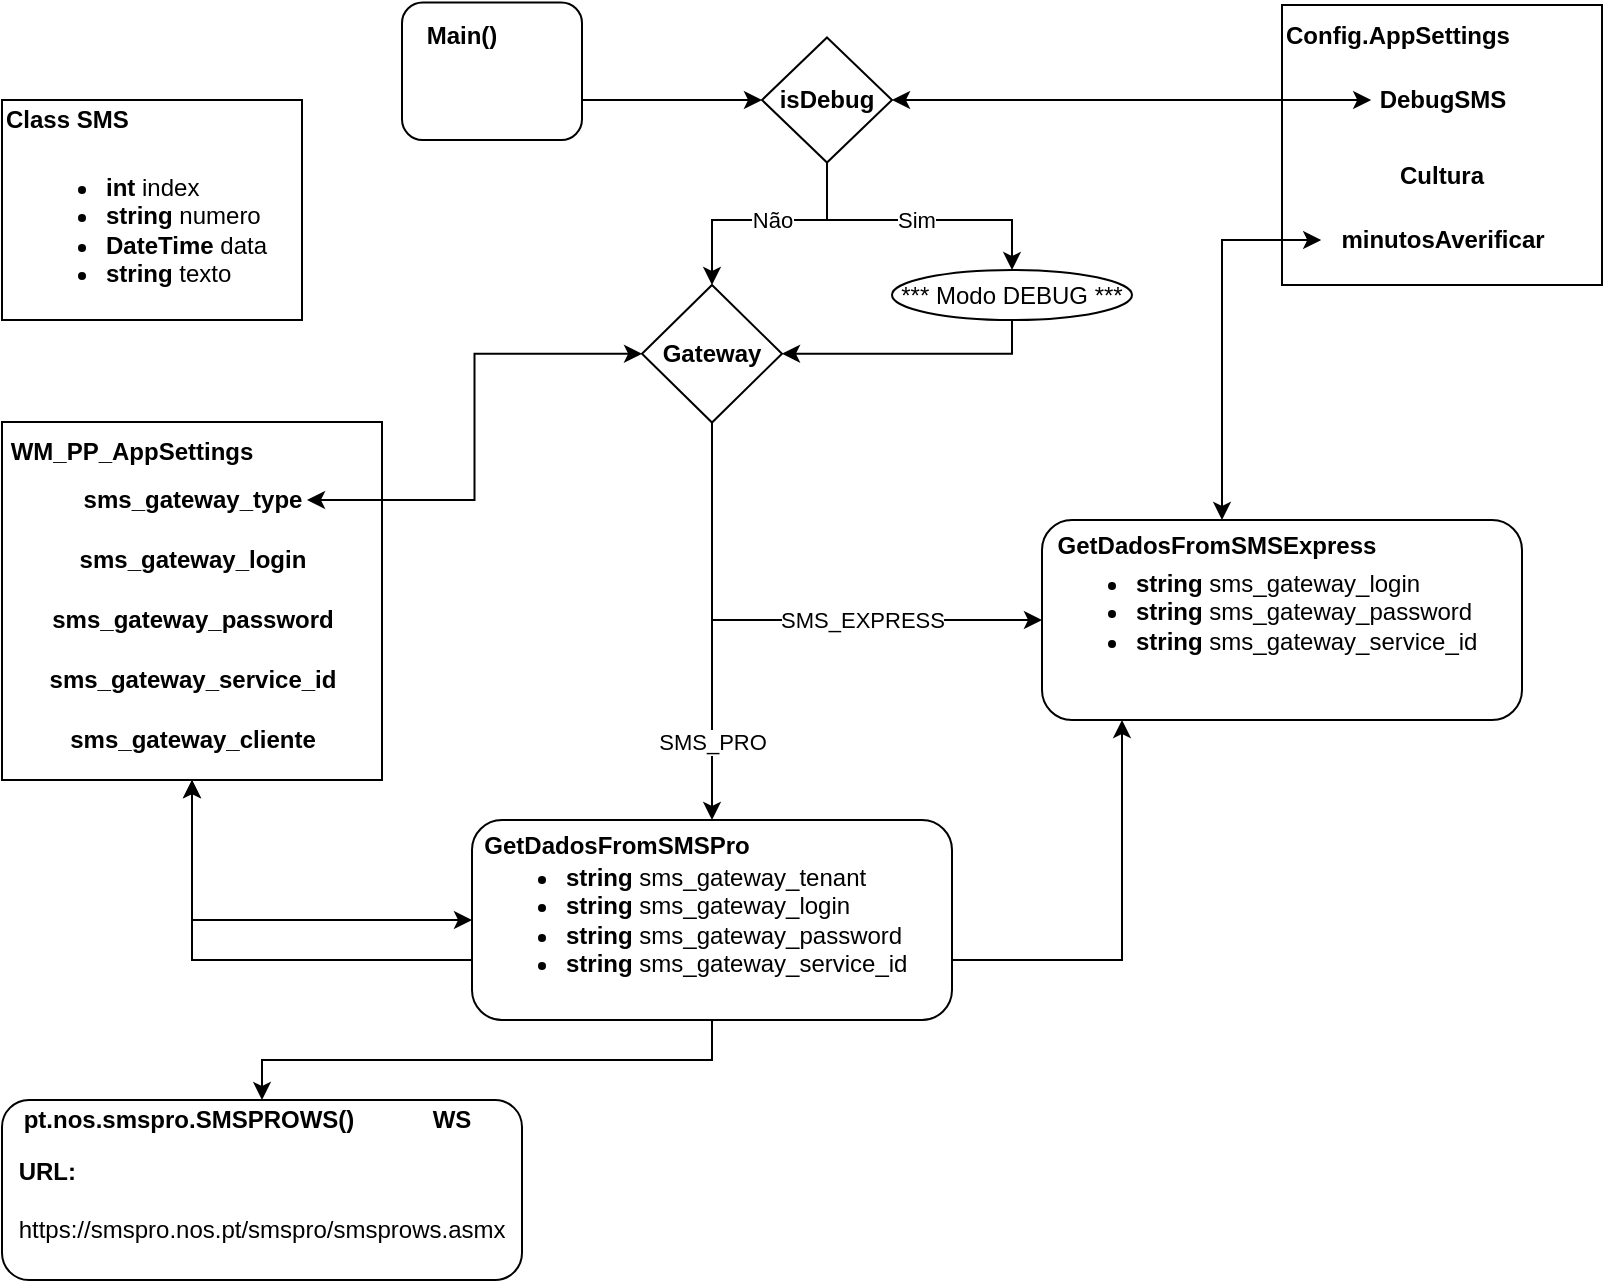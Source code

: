 <mxfile version="20.0.4" type="github">
  <diagram id="WjlNTZho9K9yqoVGfzix" name="Page-1">
    <mxGraphModel dx="1277" dy="689" grid="1" gridSize="10" guides="1" tooltips="1" connect="1" arrows="1" fold="1" page="1" pageScale="1" pageWidth="850" pageHeight="1100" math="0" shadow="0">
      <root>
        <mxCell id="0" />
        <mxCell id="1" parent="0" />
        <mxCell id="52e9ZkvR3uRLUpQS5kAT-73" style="edgeStyle=orthogonalEdgeStyle;rounded=0;orthogonalLoop=1;jettySize=auto;html=1;startArrow=classic;startFill=1;entryX=0.5;entryY=1;entryDx=0;entryDy=0;" parent="1" source="52e9ZkvR3uRLUpQS5kAT-9" target="52e9ZkvR3uRLUpQS5kAT-48" edge="1">
          <mxGeometry relative="1" as="geometry">
            <mxPoint x="130" y="420" as="targetPoint" />
            <Array as="points">
              <mxPoint x="600" y="510" />
              <mxPoint x="135" y="510" />
            </Array>
          </mxGeometry>
        </mxCell>
        <mxCell id="52e9ZkvR3uRLUpQS5kAT-6" value="" style="group" parent="1" vertex="1" connectable="0">
          <mxGeometry x="40" y="80" width="150" height="110" as="geometry" />
        </mxCell>
        <mxCell id="52e9ZkvR3uRLUpQS5kAT-1" value="" style="rounded=0;whiteSpace=wrap;html=1;" parent="52e9ZkvR3uRLUpQS5kAT-6" vertex="1">
          <mxGeometry width="150" height="110" as="geometry" />
        </mxCell>
        <mxCell id="52e9ZkvR3uRLUpQS5kAT-3" value="&lt;b&gt;Class SMS&lt;/b&gt;" style="text;html=1;strokeColor=none;fillColor=none;align=left;verticalAlign=middle;whiteSpace=wrap;rounded=0;" parent="52e9ZkvR3uRLUpQS5kAT-6" vertex="1">
          <mxGeometry width="90" height="20" as="geometry" />
        </mxCell>
        <mxCell id="52e9ZkvR3uRLUpQS5kAT-5" value="&lt;ul&gt;&lt;li&gt;&lt;b&gt;int &lt;/b&gt;index&lt;/li&gt;&lt;li&gt;&lt;b&gt;string &lt;/b&gt;numero&lt;/li&gt;&lt;li&gt;&lt;b&gt;DateTime&lt;/b&gt; data&lt;/li&gt;&lt;li&gt;&lt;b&gt;string&lt;/b&gt; texto&lt;/li&gt;&lt;/ul&gt;" style="text;html=1;strokeColor=none;fillColor=none;align=left;verticalAlign=middle;whiteSpace=wrap;rounded=0;" parent="52e9ZkvR3uRLUpQS5kAT-6" vertex="1">
          <mxGeometry x="10" y="30" width="130" height="70" as="geometry" />
        </mxCell>
        <mxCell id="52e9ZkvR3uRLUpQS5kAT-11" value="" style="group" parent="1" vertex="1" connectable="0">
          <mxGeometry x="560" y="290" width="240" height="100" as="geometry" />
        </mxCell>
        <mxCell id="52e9ZkvR3uRLUpQS5kAT-20" value="" style="group" parent="52e9ZkvR3uRLUpQS5kAT-11" vertex="1" connectable="0">
          <mxGeometry width="240" height="100" as="geometry" />
        </mxCell>
        <mxCell id="52e9ZkvR3uRLUpQS5kAT-9" value="" style="rounded=1;whiteSpace=wrap;html=1;" parent="52e9ZkvR3uRLUpQS5kAT-20" vertex="1">
          <mxGeometry width="240" height="100" as="geometry" />
        </mxCell>
        <mxCell id="52e9ZkvR3uRLUpQS5kAT-10" value="&lt;b&gt;GetDadosFromSMSExpress&lt;/b&gt;" style="text;html=1;strokeColor=none;fillColor=none;align=center;verticalAlign=middle;whiteSpace=wrap;rounded=0;" parent="52e9ZkvR3uRLUpQS5kAT-20" vertex="1">
          <mxGeometry x="5" width="165" height="25" as="geometry" />
        </mxCell>
        <mxCell id="52e9ZkvR3uRLUpQS5kAT-15" value="&lt;ul&gt;&lt;li&gt;&lt;b&gt;string&lt;/b&gt;&amp;nbsp;sms_gateway_login&lt;/li&gt;&lt;li&gt;&lt;b&gt;string&lt;/b&gt;&amp;nbsp;sms_gateway_password&lt;/li&gt;&lt;li&gt;&lt;b&gt;string &lt;/b&gt;sms_gateway_service_id&lt;/li&gt;&lt;/ul&gt;" style="text;html=1;strokeColor=none;fillColor=none;align=left;verticalAlign=middle;whiteSpace=wrap;rounded=0;" parent="52e9ZkvR3uRLUpQS5kAT-20" vertex="1">
          <mxGeometry x="5" y="25" width="230" height="41.667" as="geometry" />
        </mxCell>
        <mxCell id="52e9ZkvR3uRLUpQS5kAT-12" value="" style="group" parent="1" vertex="1" connectable="0">
          <mxGeometry x="275" y="440" width="240" height="100" as="geometry" />
        </mxCell>
        <mxCell id="52e9ZkvR3uRLUpQS5kAT-19" value="" style="group" parent="52e9ZkvR3uRLUpQS5kAT-12" vertex="1" connectable="0">
          <mxGeometry width="240" height="100" as="geometry" />
        </mxCell>
        <mxCell id="52e9ZkvR3uRLUpQS5kAT-13" value="" style="rounded=1;whiteSpace=wrap;html=1;" parent="52e9ZkvR3uRLUpQS5kAT-19" vertex="1">
          <mxGeometry width="240" height="100" as="geometry" />
        </mxCell>
        <mxCell id="52e9ZkvR3uRLUpQS5kAT-14" value="&lt;b&gt;GetDadosFromSMSPro&lt;/b&gt;" style="text;html=1;strokeColor=none;fillColor=none;align=center;verticalAlign=middle;whiteSpace=wrap;rounded=0;" parent="52e9ZkvR3uRLUpQS5kAT-19" vertex="1">
          <mxGeometry x="5" width="135" height="25" as="geometry" />
        </mxCell>
        <mxCell id="52e9ZkvR3uRLUpQS5kAT-16" value="&lt;ul&gt;&lt;li&gt;&lt;b&gt;string&lt;/b&gt; sms_gateway_tenant&lt;/li&gt;&lt;li&gt;&lt;b&gt;string&lt;/b&gt;&amp;nbsp;sms_gateway_login&lt;/li&gt;&lt;li&gt;&lt;b&gt;string&lt;/b&gt;&amp;nbsp;sms_gateway_password&lt;/li&gt;&lt;li&gt;&lt;b&gt;string &lt;/b&gt;sms_gateway_service_id&lt;/li&gt;&lt;/ul&gt;" style="text;html=1;strokeColor=none;fillColor=none;align=left;verticalAlign=middle;whiteSpace=wrap;rounded=0;" parent="52e9ZkvR3uRLUpQS5kAT-19" vertex="1">
          <mxGeometry x="5" y="25" width="230" height="50" as="geometry" />
        </mxCell>
        <mxCell id="52e9ZkvR3uRLUpQS5kAT-39" style="edgeStyle=orthogonalEdgeStyle;rounded=0;orthogonalLoop=1;jettySize=auto;html=1;entryX=0;entryY=0.5;entryDx=0;entryDy=0;startArrow=none;startFill=0;" parent="1" source="52e9ZkvR3uRLUpQS5kAT-21" target="52e9ZkvR3uRLUpQS5kAT-33" edge="1">
          <mxGeometry relative="1" as="geometry">
            <Array as="points">
              <mxPoint x="360" y="80" />
              <mxPoint x="360" y="80" />
            </Array>
          </mxGeometry>
        </mxCell>
        <mxCell id="52e9ZkvR3uRLUpQS5kAT-21" value="" style="rounded=1;whiteSpace=wrap;html=1;" parent="1" vertex="1">
          <mxGeometry x="240" y="31.25" width="90" height="68.75" as="geometry" />
        </mxCell>
        <mxCell id="52e9ZkvR3uRLUpQS5kAT-22" value="&lt;b&gt;Main()&lt;/b&gt;" style="text;html=1;strokeColor=none;fillColor=none;align=center;verticalAlign=middle;whiteSpace=wrap;rounded=0;" parent="1" vertex="1">
          <mxGeometry x="240" y="32.5" width="60" height="30" as="geometry" />
        </mxCell>
        <mxCell id="52e9ZkvR3uRLUpQS5kAT-29" value="" style="group" parent="1" vertex="1" connectable="0">
          <mxGeometry x="680" y="32.5" width="160" height="140" as="geometry" />
        </mxCell>
        <mxCell id="52e9ZkvR3uRLUpQS5kAT-24" value="" style="rounded=0;whiteSpace=wrap;html=1;" parent="52e9ZkvR3uRLUpQS5kAT-29" vertex="1">
          <mxGeometry width="160" height="140" as="geometry" />
        </mxCell>
        <mxCell id="52e9ZkvR3uRLUpQS5kAT-25" value="&lt;b&gt;Config.AppSettings&lt;/b&gt;" style="text;html=1;strokeColor=none;fillColor=none;align=left;verticalAlign=middle;whiteSpace=wrap;rounded=0;" parent="52e9ZkvR3uRLUpQS5kAT-29" vertex="1">
          <mxGeometry width="160" height="30" as="geometry" />
        </mxCell>
        <mxCell id="52e9ZkvR3uRLUpQS5kAT-26" value="&lt;b style=&quot;background-color: initial;&quot;&gt;DebugSMS&lt;/b&gt;" style="text;html=1;strokeColor=none;fillColor=none;align=center;verticalAlign=middle;whiteSpace=wrap;rounded=0;" parent="52e9ZkvR3uRLUpQS5kAT-29" vertex="1">
          <mxGeometry x="44.6" y="37.5" width="70.8" height="20" as="geometry" />
        </mxCell>
        <mxCell id="52e9ZkvR3uRLUpQS5kAT-27" value="&lt;div style=&quot;&quot;&gt;&lt;b style=&quot;background-color: initial;&quot;&gt;Cultura&lt;/b&gt;&lt;/div&gt;" style="text;html=1;strokeColor=none;fillColor=none;align=center;verticalAlign=middle;whiteSpace=wrap;rounded=0;" parent="52e9ZkvR3uRLUpQS5kAT-29" vertex="1">
          <mxGeometry x="50" y="77.5" width="60" height="15" as="geometry" />
        </mxCell>
        <mxCell id="52e9ZkvR3uRLUpQS5kAT-28" value="&lt;div style=&quot;&quot;&gt;&lt;b style=&quot;background-color: initial;&quot;&gt;minutosAverificar&lt;/b&gt;&lt;/div&gt;" style="text;html=1;strokeColor=none;fillColor=none;align=center;verticalAlign=middle;whiteSpace=wrap;rounded=0;" parent="52e9ZkvR3uRLUpQS5kAT-29" vertex="1">
          <mxGeometry x="19.6" y="107.5" width="120.8" height="20" as="geometry" />
        </mxCell>
        <mxCell id="52e9ZkvR3uRLUpQS5kAT-31" style="edgeStyle=orthogonalEdgeStyle;rounded=0;orthogonalLoop=1;jettySize=auto;html=1;entryX=0;entryY=0.5;entryDx=0;entryDy=0;exitX=1;exitY=0.5;exitDx=0;exitDy=0;startArrow=classic;startFill=1;" parent="1" source="52e9ZkvR3uRLUpQS5kAT-33" target="52e9ZkvR3uRLUpQS5kAT-26" edge="1">
          <mxGeometry relative="1" as="geometry">
            <mxPoint x="450" y="90" as="sourcePoint" />
            <mxPoint x="550" y="110" as="targetPoint" />
          </mxGeometry>
        </mxCell>
        <mxCell id="52e9ZkvR3uRLUpQS5kAT-42" value="" style="edgeStyle=orthogonalEdgeStyle;rounded=0;orthogonalLoop=1;jettySize=auto;html=1;startArrow=none;startFill=0;" parent="1" source="52e9ZkvR3uRLUpQS5kAT-33" target="52e9ZkvR3uRLUpQS5kAT-34" edge="1">
          <mxGeometry relative="1" as="geometry">
            <Array as="points">
              <mxPoint x="453" y="140" />
              <mxPoint x="545" y="140" />
            </Array>
          </mxGeometry>
        </mxCell>
        <mxCell id="52e9ZkvR3uRLUpQS5kAT-44" value="Sim" style="edgeLabel;html=1;align=center;verticalAlign=middle;resizable=0;points=[];" parent="52e9ZkvR3uRLUpQS5kAT-42" vertex="1" connectable="0">
          <mxGeometry x="-0.177" relative="1" as="geometry">
            <mxPoint x="13" as="offset" />
          </mxGeometry>
        </mxCell>
        <mxCell id="52e9ZkvR3uRLUpQS5kAT-46" style="edgeStyle=orthogonalEdgeStyle;rounded=0;orthogonalLoop=1;jettySize=auto;html=1;entryX=0.5;entryY=0;entryDx=0;entryDy=0;startArrow=none;startFill=0;" parent="1" source="52e9ZkvR3uRLUpQS5kAT-33" target="52e9ZkvR3uRLUpQS5kAT-40" edge="1">
          <mxGeometry relative="1" as="geometry">
            <Array as="points">
              <mxPoint x="453" y="140" />
              <mxPoint x="395" y="140" />
            </Array>
          </mxGeometry>
        </mxCell>
        <mxCell id="52e9ZkvR3uRLUpQS5kAT-47" value="Não" style="edgeLabel;html=1;align=center;verticalAlign=middle;resizable=0;points=[];" parent="52e9ZkvR3uRLUpQS5kAT-46" vertex="1" connectable="0">
          <mxGeometry x="0.099" relative="1" as="geometry">
            <mxPoint x="9" as="offset" />
          </mxGeometry>
        </mxCell>
        <mxCell id="52e9ZkvR3uRLUpQS5kAT-33" value="&lt;b&gt;isDebug&lt;/b&gt;" style="rhombus;whiteSpace=wrap;html=1;" parent="1" vertex="1">
          <mxGeometry x="420" y="48.75" width="65" height="62.5" as="geometry" />
        </mxCell>
        <mxCell id="52e9ZkvR3uRLUpQS5kAT-77" style="edgeStyle=orthogonalEdgeStyle;rounded=0;orthogonalLoop=1;jettySize=auto;html=1;entryX=1;entryY=0.5;entryDx=0;entryDy=0;startArrow=none;startFill=0;" parent="1" source="52e9ZkvR3uRLUpQS5kAT-34" target="52e9ZkvR3uRLUpQS5kAT-40" edge="1">
          <mxGeometry relative="1" as="geometry">
            <Array as="points">
              <mxPoint x="545" y="207" />
            </Array>
          </mxGeometry>
        </mxCell>
        <mxCell id="52e9ZkvR3uRLUpQS5kAT-34" value="*** Modo DEBUG ***" style="ellipse;whiteSpace=wrap;html=1;" parent="1" vertex="1">
          <mxGeometry x="485" y="165" width="120" height="25" as="geometry" />
        </mxCell>
        <mxCell id="52e9ZkvR3uRLUpQS5kAT-65" style="edgeStyle=orthogonalEdgeStyle;rounded=0;orthogonalLoop=1;jettySize=auto;html=1;entryX=0;entryY=0.5;entryDx=0;entryDy=0;startArrow=none;startFill=0;" parent="1" source="52e9ZkvR3uRLUpQS5kAT-40" target="52e9ZkvR3uRLUpQS5kAT-9" edge="1">
          <mxGeometry relative="1" as="geometry">
            <Array as="points">
              <mxPoint x="395" y="340" />
            </Array>
          </mxGeometry>
        </mxCell>
        <mxCell id="52e9ZkvR3uRLUpQS5kAT-67" value="SMS_EXPRESS" style="edgeLabel;html=1;align=center;verticalAlign=middle;resizable=0;points=[];" parent="52e9ZkvR3uRLUpQS5kAT-65" vertex="1" connectable="0">
          <mxGeometry x="0.249" y="-1" relative="1" as="geometry">
            <mxPoint x="9" y="-1" as="offset" />
          </mxGeometry>
        </mxCell>
        <mxCell id="52e9ZkvR3uRLUpQS5kAT-66" style="edgeStyle=orthogonalEdgeStyle;rounded=0;orthogonalLoop=1;jettySize=auto;html=1;startArrow=none;startFill=0;" parent="1" source="52e9ZkvR3uRLUpQS5kAT-40" target="52e9ZkvR3uRLUpQS5kAT-13" edge="1">
          <mxGeometry relative="1" as="geometry" />
        </mxCell>
        <mxCell id="52e9ZkvR3uRLUpQS5kAT-68" value="SMS_PRO" style="edgeLabel;html=1;align=center;verticalAlign=middle;resizable=0;points=[];" parent="52e9ZkvR3uRLUpQS5kAT-66" vertex="1" connectable="0">
          <mxGeometry x="0.411" y="2" relative="1" as="geometry">
            <mxPoint x="-2" y="19" as="offset" />
          </mxGeometry>
        </mxCell>
        <mxCell id="52e9ZkvR3uRLUpQS5kAT-40" value="&lt;b&gt;Gateway&lt;/b&gt;" style="rhombus;whiteSpace=wrap;html=1;" parent="1" vertex="1">
          <mxGeometry x="360" y="172.5" width="70" height="68.75" as="geometry" />
        </mxCell>
        <mxCell id="52e9ZkvR3uRLUpQS5kAT-48" value="" style="rounded=0;whiteSpace=wrap;html=1;" parent="1" vertex="1">
          <mxGeometry x="40" y="241" width="190" height="179" as="geometry" />
        </mxCell>
        <mxCell id="52e9ZkvR3uRLUpQS5kAT-49" value="&lt;b&gt;WM_PP_AppSettings&lt;/b&gt;" style="text;html=1;strokeColor=none;fillColor=none;align=center;verticalAlign=middle;whiteSpace=wrap;rounded=0;" parent="1" vertex="1">
          <mxGeometry x="40" y="241.25" width="130" height="28.75" as="geometry" />
        </mxCell>
        <mxCell id="52e9ZkvR3uRLUpQS5kAT-52" value="&lt;b&gt;sms_gateway_type&lt;/b&gt;" style="text;html=1;strokeColor=none;fillColor=none;align=center;verticalAlign=middle;whiteSpace=wrap;rounded=0;" parent="1" vertex="1">
          <mxGeometry x="77.5" y="270" width="115" height="20" as="geometry" />
        </mxCell>
        <mxCell id="52e9ZkvR3uRLUpQS5kAT-53" value="&lt;b&gt;sms_gateway_login&lt;/b&gt;" style="text;html=1;strokeColor=none;fillColor=none;align=center;verticalAlign=middle;whiteSpace=wrap;rounded=0;" parent="1" vertex="1">
          <mxGeometry x="72.5" y="300" width="125" height="20" as="geometry" />
        </mxCell>
        <mxCell id="52e9ZkvR3uRLUpQS5kAT-54" value="&lt;b&gt;sms_gateway_password&lt;/b&gt;" style="text;html=1;strokeColor=none;fillColor=none;align=center;verticalAlign=middle;whiteSpace=wrap;rounded=0;" parent="1" vertex="1">
          <mxGeometry x="72.5" y="330" width="125" height="20" as="geometry" />
        </mxCell>
        <mxCell id="52e9ZkvR3uRLUpQS5kAT-55" value="&lt;b&gt;sms_gateway_service_id&lt;/b&gt;" style="text;html=1;strokeColor=none;fillColor=none;align=center;verticalAlign=middle;whiteSpace=wrap;rounded=0;" parent="1" vertex="1">
          <mxGeometry x="72.5" y="360" width="125" height="20" as="geometry" />
        </mxCell>
        <mxCell id="52e9ZkvR3uRLUpQS5kAT-57" value="&lt;b&gt;sms_gateway_cliente&lt;/b&gt;" style="text;html=1;strokeColor=none;fillColor=none;align=center;verticalAlign=middle;whiteSpace=wrap;rounded=0;" parent="1" vertex="1">
          <mxGeometry x="72.5" y="390" width="125" height="20" as="geometry" />
        </mxCell>
        <mxCell id="52e9ZkvR3uRLUpQS5kAT-58" style="edgeStyle=orthogonalEdgeStyle;rounded=0;orthogonalLoop=1;jettySize=auto;html=1;entryX=1;entryY=0.5;entryDx=0;entryDy=0;startArrow=classic;startFill=1;" parent="1" source="52e9ZkvR3uRLUpQS5kAT-40" target="52e9ZkvR3uRLUpQS5kAT-52" edge="1">
          <mxGeometry relative="1" as="geometry" />
        </mxCell>
        <mxCell id="52e9ZkvR3uRLUpQS5kAT-76" style="edgeStyle=orthogonalEdgeStyle;orthogonalLoop=1;jettySize=auto;html=1;entryX=0.5;entryY=1;entryDx=0;entryDy=0;startArrow=classic;startFill=1;rounded=0;" parent="1" source="52e9ZkvR3uRLUpQS5kAT-13" target="52e9ZkvR3uRLUpQS5kAT-48" edge="1">
          <mxGeometry relative="1" as="geometry" />
        </mxCell>
        <mxCell id="52e9ZkvR3uRLUpQS5kAT-78" style="edgeStyle=orthogonalEdgeStyle;rounded=0;orthogonalLoop=1;jettySize=auto;html=1;entryX=0;entryY=0.5;entryDx=0;entryDy=0;startArrow=classic;startFill=1;" parent="1" source="52e9ZkvR3uRLUpQS5kAT-9" target="52e9ZkvR3uRLUpQS5kAT-28" edge="1">
          <mxGeometry relative="1" as="geometry">
            <Array as="points">
              <mxPoint x="650" y="150" />
            </Array>
          </mxGeometry>
        </mxCell>
        <mxCell id="Oorfgacp9656v3psIwdu-4" value="" style="group" vertex="1" connectable="0" parent="1">
          <mxGeometry x="40" y="580" width="260" height="90" as="geometry" />
        </mxCell>
        <mxCell id="Oorfgacp9656v3psIwdu-5" value="&lt;b&gt;WS&lt;/b&gt;" style="text;html=1;strokeColor=none;fillColor=none;align=center;verticalAlign=middle;whiteSpace=wrap;rounded=0;" vertex="1" parent="Oorfgacp9656v3psIwdu-4">
          <mxGeometry x="209.677" width="50.323" height="20" as="geometry" />
        </mxCell>
        <mxCell id="Oorfgacp9656v3psIwdu-9" value="" style="group" vertex="1" connectable="0" parent="Oorfgacp9656v3psIwdu-4">
          <mxGeometry width="260" height="90" as="geometry" />
        </mxCell>
        <mxCell id="Oorfgacp9656v3psIwdu-1" value="" style="rounded=1;whiteSpace=wrap;html=1;" vertex="1" parent="Oorfgacp9656v3psIwdu-9">
          <mxGeometry width="260" height="90" as="geometry" />
        </mxCell>
        <mxCell id="Oorfgacp9656v3psIwdu-2" value="&lt;b&gt;pt.nos.smspro.SMSPROWS()&lt;/b&gt;" style="text;html=1;strokeColor=none;fillColor=none;align=center;verticalAlign=middle;whiteSpace=wrap;rounded=0;" vertex="1" parent="Oorfgacp9656v3psIwdu-9">
          <mxGeometry x="19.996" width="146.774" height="20" as="geometry" />
        </mxCell>
        <mxCell id="Oorfgacp9656v3psIwdu-6" value="&lt;b&gt;WS&lt;/b&gt;" style="text;html=1;strokeColor=none;fillColor=none;align=center;verticalAlign=middle;whiteSpace=wrap;rounded=0;" vertex="1" parent="Oorfgacp9656v3psIwdu-9">
          <mxGeometry x="199.996" width="50.323" height="20" as="geometry" />
        </mxCell>
        <mxCell id="Oorfgacp9656v3psIwdu-7" value="&lt;b&gt;&amp;nbsp;URL:&lt;/b&gt;&amp;nbsp;&lt;br&gt;&lt;span style=&quot;background-color: initial;&quot;&gt;&amp;nbsp; &amp;nbsp; &amp;nbsp;https://smspro.nos.pt/smspro/smsprows.asmx&lt;/span&gt;" style="text;html=1;strokeColor=none;fillColor=none;align=left;verticalAlign=middle;whiteSpace=wrap;rounded=0;" vertex="1" parent="Oorfgacp9656v3psIwdu-9">
          <mxGeometry x="2.7" y="20" width="232.143" height="60" as="geometry" />
        </mxCell>
        <mxCell id="Oorfgacp9656v3psIwdu-14" style="edgeStyle=orthogonalEdgeStyle;rounded=0;orthogonalLoop=1;jettySize=auto;html=1;startArrow=none;startFill=0;strokeColor=default;" edge="1" parent="1" source="52e9ZkvR3uRLUpQS5kAT-13" target="Oorfgacp9656v3psIwdu-1">
          <mxGeometry relative="1" as="geometry" />
        </mxCell>
      </root>
    </mxGraphModel>
  </diagram>
</mxfile>
